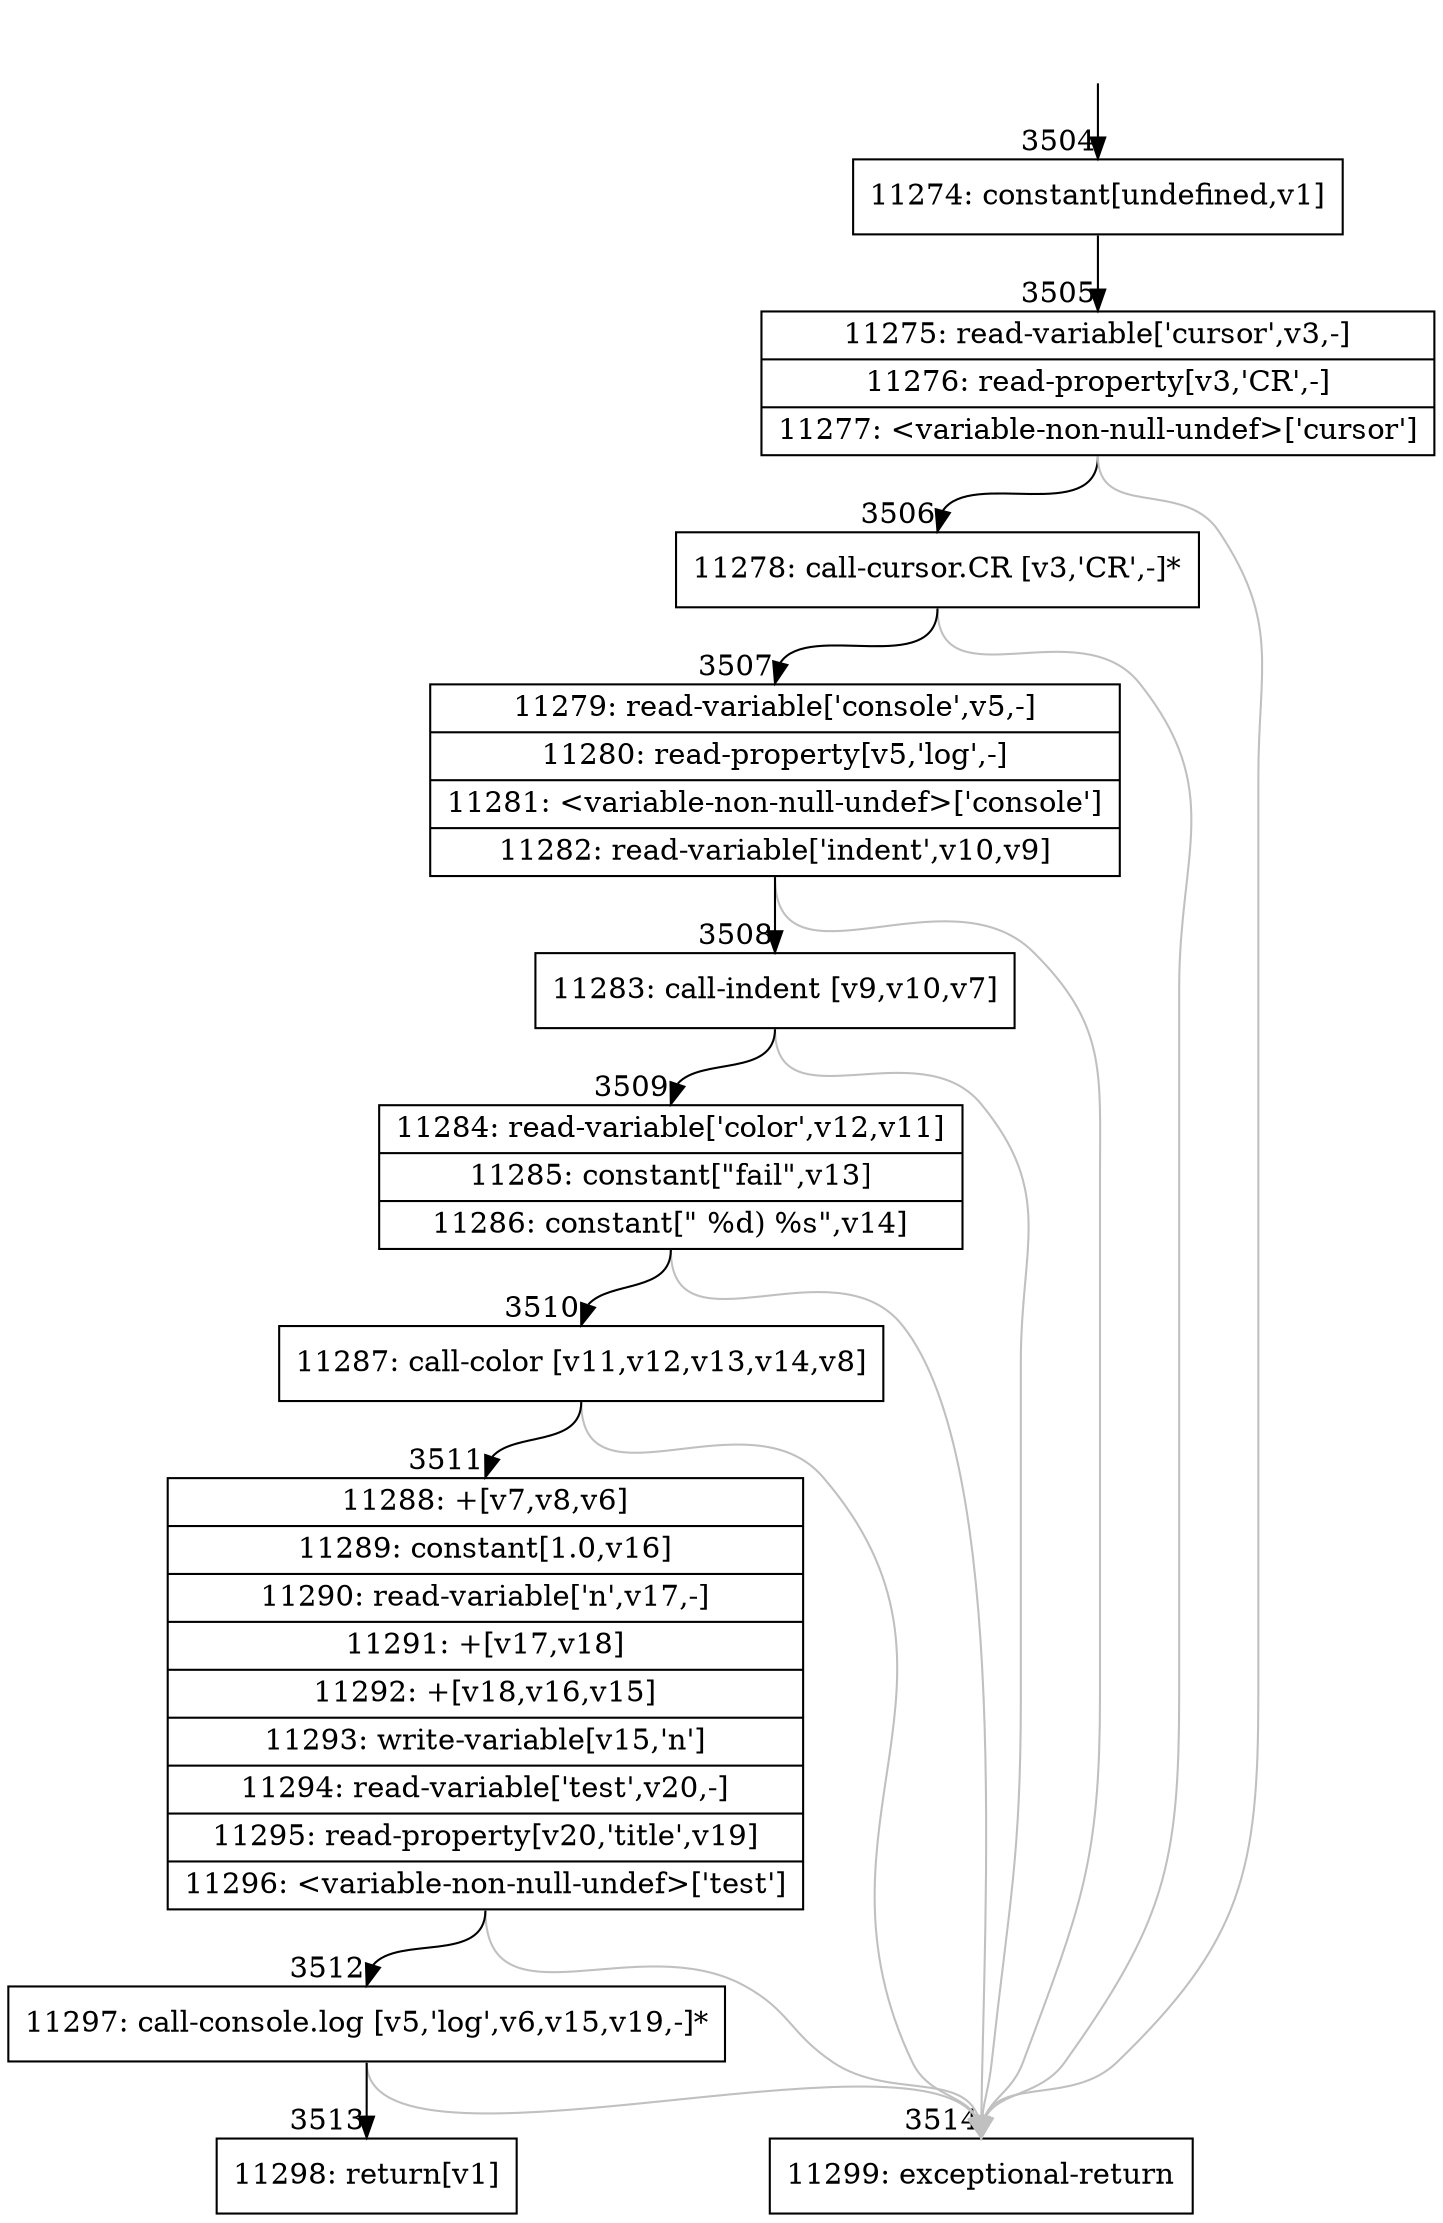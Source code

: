 digraph {
rankdir="TD"
BB_entry314[shape=none,label=""];
BB_entry314 -> BB3504 [tailport=s, headport=n, headlabel="    3504"]
BB3504 [shape=record label="{11274: constant[undefined,v1]}" ] 
BB3504 -> BB3505 [tailport=s, headport=n, headlabel="      3505"]
BB3505 [shape=record label="{11275: read-variable['cursor',v3,-]|11276: read-property[v3,'CR',-]|11277: \<variable-non-null-undef\>['cursor']}" ] 
BB3505 -> BB3506 [tailport=s, headport=n, headlabel="      3506"]
BB3505 -> BB3514 [tailport=s, headport=n, color=gray, headlabel="      3514"]
BB3506 [shape=record label="{11278: call-cursor.CR [v3,'CR',-]*}" ] 
BB3506 -> BB3507 [tailport=s, headport=n, headlabel="      3507"]
BB3506 -> BB3514 [tailport=s, headport=n, color=gray]
BB3507 [shape=record label="{11279: read-variable['console',v5,-]|11280: read-property[v5,'log',-]|11281: \<variable-non-null-undef\>['console']|11282: read-variable['indent',v10,v9]}" ] 
BB3507 -> BB3508 [tailport=s, headport=n, headlabel="      3508"]
BB3507 -> BB3514 [tailport=s, headport=n, color=gray]
BB3508 [shape=record label="{11283: call-indent [v9,v10,v7]}" ] 
BB3508 -> BB3509 [tailport=s, headport=n, headlabel="      3509"]
BB3508 -> BB3514 [tailport=s, headport=n, color=gray]
BB3509 [shape=record label="{11284: read-variable['color',v12,v11]|11285: constant[\"fail\",v13]|11286: constant[\"  %d) %s\",v14]}" ] 
BB3509 -> BB3510 [tailport=s, headport=n, headlabel="      3510"]
BB3509 -> BB3514 [tailport=s, headport=n, color=gray]
BB3510 [shape=record label="{11287: call-color [v11,v12,v13,v14,v8]}" ] 
BB3510 -> BB3511 [tailport=s, headport=n, headlabel="      3511"]
BB3510 -> BB3514 [tailport=s, headport=n, color=gray]
BB3511 [shape=record label="{11288: +[v7,v8,v6]|11289: constant[1.0,v16]|11290: read-variable['n',v17,-]|11291: +[v17,v18]|11292: +[v18,v16,v15]|11293: write-variable[v15,'n']|11294: read-variable['test',v20,-]|11295: read-property[v20,'title',v19]|11296: \<variable-non-null-undef\>['test']}" ] 
BB3511 -> BB3512 [tailport=s, headport=n, headlabel="      3512"]
BB3511 -> BB3514 [tailport=s, headport=n, color=gray]
BB3512 [shape=record label="{11297: call-console.log [v5,'log',v6,v15,v19,-]*}" ] 
BB3512 -> BB3513 [tailport=s, headport=n, headlabel="      3513"]
BB3512 -> BB3514 [tailport=s, headport=n, color=gray]
BB3513 [shape=record label="{11298: return[v1]}" ] 
BB3514 [shape=record label="{11299: exceptional-return}" ] 
//#$~ 4041
}
